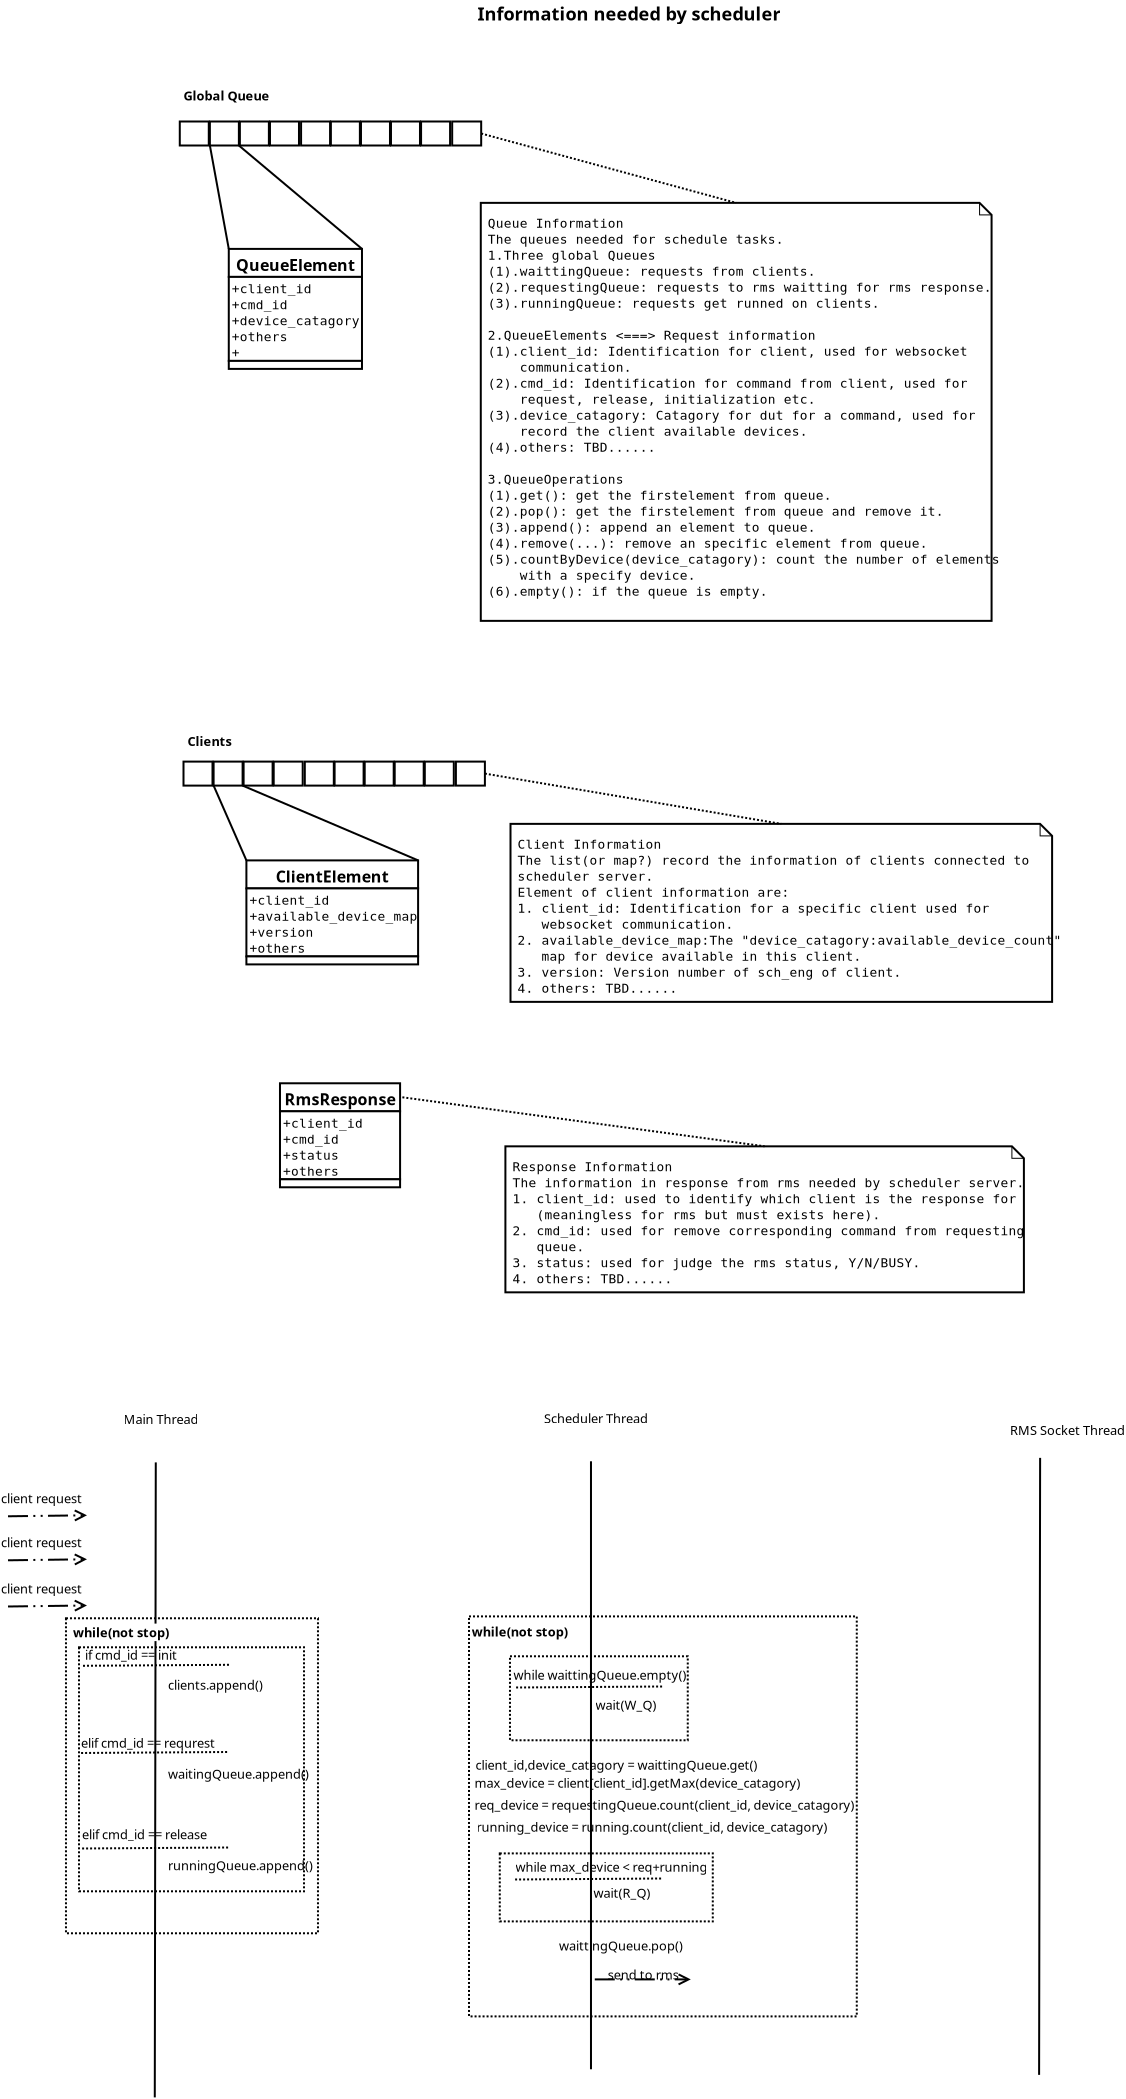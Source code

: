 <?xml version="1.0" encoding="UTF-8"?>
<dia:diagram xmlns:dia="http://www.lysator.liu.se/~alla/dia/">
  <dia:layer name="背景" visible="true" active="true">
    <dia:object type="Standard - Box" version="0" id="O0">
      <dia:attribute name="obj_pos">
        <dia:point val="25.811,54.825"/>
      </dia:attribute>
      <dia:attribute name="obj_bb">
        <dia:rectangle val="25.761,54.775;45.25,74.875"/>
      </dia:attribute>
      <dia:attribute name="elem_corner">
        <dia:point val="25.811,54.825"/>
      </dia:attribute>
      <dia:attribute name="elem_width">
        <dia:real val="19.389"/>
      </dia:attribute>
      <dia:attribute name="elem_height">
        <dia:real val="20"/>
      </dia:attribute>
      <dia:attribute name="border_width">
        <dia:real val="0.1"/>
      </dia:attribute>
      <dia:attribute name="show_background">
        <dia:boolean val="true"/>
      </dia:attribute>
      <dia:attribute name="line_style">
        <dia:enum val="4"/>
      </dia:attribute>
    </dia:object>
    <dia:object type="Standard - Box" version="0" id="O1">
      <dia:attribute name="obj_pos">
        <dia:point val="27.35,66.675"/>
      </dia:attribute>
      <dia:attribute name="obj_bb">
        <dia:rectangle val="27.3,66.625;38.05,70.125"/>
      </dia:attribute>
      <dia:attribute name="elem_corner">
        <dia:point val="27.35,66.675"/>
      </dia:attribute>
      <dia:attribute name="elem_width">
        <dia:real val="10.65"/>
      </dia:attribute>
      <dia:attribute name="elem_height">
        <dia:real val="3.4"/>
      </dia:attribute>
      <dia:attribute name="border_width">
        <dia:real val="0.1"/>
      </dia:attribute>
      <dia:attribute name="show_background">
        <dia:boolean val="true"/>
      </dia:attribute>
      <dia:attribute name="line_style">
        <dia:enum val="4"/>
      </dia:attribute>
    </dia:object>
    <dia:object type="Standard - Box" version="0" id="O2">
      <dia:attribute name="obj_pos">
        <dia:point val="27.86,56.819"/>
      </dia:attribute>
      <dia:attribute name="obj_bb">
        <dia:rectangle val="27.811,56.77;36.8,61.069"/>
      </dia:attribute>
      <dia:attribute name="elem_corner">
        <dia:point val="27.86,56.819"/>
      </dia:attribute>
      <dia:attribute name="elem_width">
        <dia:real val="8.889"/>
      </dia:attribute>
      <dia:attribute name="elem_height">
        <dia:real val="4.2"/>
      </dia:attribute>
      <dia:attribute name="border_width">
        <dia:real val="0.1"/>
      </dia:attribute>
      <dia:attribute name="show_background">
        <dia:boolean val="true"/>
      </dia:attribute>
      <dia:attribute name="line_style">
        <dia:enum val="4"/>
      </dia:attribute>
    </dia:object>
    <dia:object type="Standard - Box" version="0" id="O3">
      <dia:attribute name="obj_pos">
        <dia:point val="5.66,54.919"/>
      </dia:attribute>
      <dia:attribute name="obj_bb">
        <dia:rectangle val="5.611,54.87;18.311,70.719"/>
      </dia:attribute>
      <dia:attribute name="elem_corner">
        <dia:point val="5.66,54.919"/>
      </dia:attribute>
      <dia:attribute name="elem_width">
        <dia:real val="12.6"/>
      </dia:attribute>
      <dia:attribute name="elem_height">
        <dia:real val="15.75"/>
      </dia:attribute>
      <dia:attribute name="border_width">
        <dia:real val="0.1"/>
      </dia:attribute>
      <dia:attribute name="show_background">
        <dia:boolean val="true"/>
      </dia:attribute>
      <dia:attribute name="line_style">
        <dia:enum val="4"/>
      </dia:attribute>
    </dia:object>
    <dia:object type="Standard - Box" version="0" id="O4">
      <dia:attribute name="obj_pos">
        <dia:point val="6.311,56.37"/>
      </dia:attribute>
      <dia:attribute name="obj_bb">
        <dia:rectangle val="6.261,56.319;17.61,68.62"/>
      </dia:attribute>
      <dia:attribute name="elem_corner">
        <dia:point val="6.311,56.37"/>
      </dia:attribute>
      <dia:attribute name="elem_width">
        <dia:real val="11.25"/>
      </dia:attribute>
      <dia:attribute name="elem_height">
        <dia:real val="12.2"/>
      </dia:attribute>
      <dia:attribute name="border_width">
        <dia:real val="0.1"/>
      </dia:attribute>
      <dia:attribute name="show_background">
        <dia:boolean val="true"/>
      </dia:attribute>
      <dia:attribute name="line_style">
        <dia:enum val="4"/>
      </dia:attribute>
    </dia:object>
    <dia:object type="UML - Note" version="0" id="O5">
      <dia:attribute name="obj_pos">
        <dia:point val="26.4,-15.85"/>
      </dia:attribute>
      <dia:attribute name="obj_bb">
        <dia:rectangle val="26.35,-15.9;51.99,5.1"/>
      </dia:attribute>
      <dia:attribute name="meta">
        <dia:composite type="dict"/>
      </dia:attribute>
      <dia:attribute name="elem_corner">
        <dia:point val="26.4,-15.85"/>
      </dia:attribute>
      <dia:attribute name="elem_width">
        <dia:real val="25.54"/>
      </dia:attribute>
      <dia:attribute name="elem_height">
        <dia:real val="20.9"/>
      </dia:attribute>
      <dia:attribute name="line_width">
        <dia:real val="0.1"/>
      </dia:attribute>
      <dia:attribute name="line_colour">
        <dia:color val="#000000"/>
      </dia:attribute>
      <dia:attribute name="fill_colour">
        <dia:color val="#ffffff"/>
      </dia:attribute>
      <dia:attribute name="text">
        <dia:composite type="text">
          <dia:attribute name="string">
            <dia:string>#Queue Information
The queues needed for schedule tasks.
1.Three global Queues
(1).waittingQueue: requests from clients.
(2).requestingQueue: requests to rms waitting for rms response.
(3).runningQueue: requests get runned on clients.

2.QueueElements &lt;===&gt; Request information
(1).client_id: Identification for client, used for websocket
    communication.
(2).cmd_id: Identification for command from client, used for 
    request, release, initialization etc.
(3).device_catagory: Catagory for dut for a command, used for 
    record the client available devices.
(4).others: TBD......

3.QueueOperations
(1).get(): get the firstelement from queue.
(2).pop(): get the firstelement from queue and remove it.
(3).append(): append an element to queue.
(4).remove(...): remove an specific element from queue.
(5).countByDevice(device_catagory): count the number of elements
    with a specify device.
(6).empty(): if the queue is empty.
#</dia:string>
          </dia:attribute>
          <dia:attribute name="font">
            <dia:font family="monospace" style="0" name="Courier"/>
          </dia:attribute>
          <dia:attribute name="height">
            <dia:real val="0.8"/>
          </dia:attribute>
          <dia:attribute name="pos">
            <dia:point val="26.75,-14.668"/>
          </dia:attribute>
          <dia:attribute name="color">
            <dia:color val="#000000"/>
          </dia:attribute>
          <dia:attribute name="alignment">
            <dia:enum val="0"/>
          </dia:attribute>
        </dia:composite>
      </dia:attribute>
    </dia:object>
    <dia:object type="Standard - Line" version="0" id="O6">
      <dia:attribute name="obj_pos">
        <dia:point val="10.15,47.125"/>
      </dia:attribute>
      <dia:attribute name="obj_bb">
        <dia:rectangle val="10.05,47.075;10.2,78.925"/>
      </dia:attribute>
      <dia:attribute name="conn_endpoints">
        <dia:point val="10.15,47.125"/>
        <dia:point val="10.1,78.875"/>
      </dia:attribute>
      <dia:attribute name="numcp">
        <dia:int val="1"/>
      </dia:attribute>
    </dia:object>
    <dia:object type="Standard - Text" version="1" id="O7">
      <dia:attribute name="obj_pos">
        <dia:point val="8.536,45.2"/>
      </dia:attribute>
      <dia:attribute name="obj_bb">
        <dia:rectangle val="8.536,44.56;12.059,45.333"/>
      </dia:attribute>
      <dia:attribute name="text">
        <dia:composite type="text">
          <dia:attribute name="string">
            <dia:string>#Main Thread#</dia:string>
          </dia:attribute>
          <dia:attribute name="font">
            <dia:font family="sans" style="0" name="Helvetica"/>
          </dia:attribute>
          <dia:attribute name="height">
            <dia:real val="0.8"/>
          </dia:attribute>
          <dia:attribute name="pos">
            <dia:point val="8.536,45.2"/>
          </dia:attribute>
          <dia:attribute name="color">
            <dia:color val="#000000"/>
          </dia:attribute>
          <dia:attribute name="alignment">
            <dia:enum val="0"/>
          </dia:attribute>
        </dia:composite>
      </dia:attribute>
      <dia:attribute name="valign">
        <dia:enum val="3"/>
      </dia:attribute>
    </dia:object>
    <dia:object type="UML - Note" version="0" id="O8">
      <dia:attribute name="obj_pos">
        <dia:point val="27.886,15.2"/>
      </dia:attribute>
      <dia:attribute name="obj_bb">
        <dia:rectangle val="27.836,15.15;55.016,24.15"/>
      </dia:attribute>
      <dia:attribute name="meta">
        <dia:composite type="dict"/>
      </dia:attribute>
      <dia:attribute name="elem_corner">
        <dia:point val="27.886,15.2"/>
      </dia:attribute>
      <dia:attribute name="elem_width">
        <dia:real val="27.08"/>
      </dia:attribute>
      <dia:attribute name="elem_height">
        <dia:real val="8.9"/>
      </dia:attribute>
      <dia:attribute name="line_width">
        <dia:real val="0.1"/>
      </dia:attribute>
      <dia:attribute name="line_colour">
        <dia:color val="#000000"/>
      </dia:attribute>
      <dia:attribute name="fill_colour">
        <dia:color val="#ffffff"/>
      </dia:attribute>
      <dia:attribute name="text">
        <dia:composite type="text">
          <dia:attribute name="string">
            <dia:string>#Client Information
The list(or map?) record the information of clients connected to 
scheduler server.
Element of client information are:
1. client_id: Identification for a specific client used for
   websocket communication.
2. available_device_map:The "device_catagory:available_device_count"
   map for device available in this client.
3. version: Version number of sch_eng of client.
4. others: TBD......#</dia:string>
          </dia:attribute>
          <dia:attribute name="font">
            <dia:font family="monospace" style="0" name="Courier"/>
          </dia:attribute>
          <dia:attribute name="height">
            <dia:real val="0.8"/>
          </dia:attribute>
          <dia:attribute name="pos">
            <dia:point val="28.236,16.383"/>
          </dia:attribute>
          <dia:attribute name="color">
            <dia:color val="#000000"/>
          </dia:attribute>
          <dia:attribute name="alignment">
            <dia:enum val="0"/>
          </dia:attribute>
        </dia:composite>
      </dia:attribute>
    </dia:object>
    <dia:object type="Standard - Text" version="1" id="O9">
      <dia:attribute name="obj_pos">
        <dia:point val="26.236,-24.975"/>
      </dia:attribute>
      <dia:attribute name="obj_bb">
        <dia:rectangle val="26.236,-25.88;41.371,-24.788"/>
      </dia:attribute>
      <dia:attribute name="text">
        <dia:composite type="text">
          <dia:attribute name="string">
            <dia:string>#Information needed by scheduler#</dia:string>
          </dia:attribute>
          <dia:attribute name="font">
            <dia:font family="sans" style="80" name="Helvetica-Bold"/>
          </dia:attribute>
          <dia:attribute name="height">
            <dia:real val="1.132"/>
          </dia:attribute>
          <dia:attribute name="pos">
            <dia:point val="26.236,-24.975"/>
          </dia:attribute>
          <dia:attribute name="color">
            <dia:color val="#000000"/>
          </dia:attribute>
          <dia:attribute name="alignment">
            <dia:enum val="0"/>
          </dia:attribute>
        </dia:composite>
      </dia:attribute>
      <dia:attribute name="valign">
        <dia:enum val="3"/>
      </dia:attribute>
    </dia:object>
    <dia:object type="Standard - Line" version="0" id="O10">
      <dia:attribute name="obj_pos">
        <dia:point val="26.42,-19.32"/>
      </dia:attribute>
      <dia:attribute name="obj_bb">
        <dia:rectangle val="26.359,-19.381;39.231,-15.789"/>
      </dia:attribute>
      <dia:attribute name="conn_endpoints">
        <dia:point val="26.42,-19.32"/>
        <dia:point val="39.17,-15.85"/>
      </dia:attribute>
      <dia:attribute name="numcp">
        <dia:int val="1"/>
      </dia:attribute>
      <dia:attribute name="line_style">
        <dia:enum val="4"/>
      </dia:attribute>
      <dia:connections>
        <dia:connection handle="0" to="O53" connection="4"/>
        <dia:connection handle="1" to="O5" connection="1"/>
      </dia:connections>
    </dia:object>
    <dia:group>
      <dia:group>
        <dia:object type="Standard - Box" version="0" id="O11">
          <dia:attribute name="obj_pos">
            <dia:point val="11.536,12.085"/>
          </dia:attribute>
          <dia:attribute name="obj_bb">
            <dia:rectangle val="11.486,12.035;13.036,13.335"/>
          </dia:attribute>
          <dia:attribute name="elem_corner">
            <dia:point val="11.536,12.085"/>
          </dia:attribute>
          <dia:attribute name="elem_width">
            <dia:real val="1.45"/>
          </dia:attribute>
          <dia:attribute name="elem_height">
            <dia:real val="1.2"/>
          </dia:attribute>
          <dia:attribute name="show_background">
            <dia:boolean val="true"/>
          </dia:attribute>
        </dia:object>
        <dia:object type="Standard - Box" version="0" id="O12">
          <dia:attribute name="obj_pos">
            <dia:point val="13.041,12.085"/>
          </dia:attribute>
          <dia:attribute name="obj_bb">
            <dia:rectangle val="12.991,12.035;14.541,13.335"/>
          </dia:attribute>
          <dia:attribute name="elem_corner">
            <dia:point val="13.041,12.085"/>
          </dia:attribute>
          <dia:attribute name="elem_width">
            <dia:real val="1.45"/>
          </dia:attribute>
          <dia:attribute name="elem_height">
            <dia:real val="1.2"/>
          </dia:attribute>
          <dia:attribute name="show_background">
            <dia:boolean val="true"/>
          </dia:attribute>
        </dia:object>
        <dia:object type="Standard - Box" version="0" id="O13">
          <dia:attribute name="obj_pos">
            <dia:point val="14.541,12.085"/>
          </dia:attribute>
          <dia:attribute name="obj_bb">
            <dia:rectangle val="14.491,12.035;16.041,13.335"/>
          </dia:attribute>
          <dia:attribute name="elem_corner">
            <dia:point val="14.541,12.085"/>
          </dia:attribute>
          <dia:attribute name="elem_width">
            <dia:real val="1.45"/>
          </dia:attribute>
          <dia:attribute name="elem_height">
            <dia:real val="1.2"/>
          </dia:attribute>
          <dia:attribute name="show_background">
            <dia:boolean val="true"/>
          </dia:attribute>
        </dia:object>
        <dia:object type="Standard - Box" version="0" id="O14">
          <dia:attribute name="obj_pos">
            <dia:point val="16.046,12.085"/>
          </dia:attribute>
          <dia:attribute name="obj_bb">
            <dia:rectangle val="15.996,12.035;17.546,13.335"/>
          </dia:attribute>
          <dia:attribute name="elem_corner">
            <dia:point val="16.046,12.085"/>
          </dia:attribute>
          <dia:attribute name="elem_width">
            <dia:real val="1.45"/>
          </dia:attribute>
          <dia:attribute name="elem_height">
            <dia:real val="1.2"/>
          </dia:attribute>
          <dia:attribute name="show_background">
            <dia:boolean val="true"/>
          </dia:attribute>
        </dia:object>
        <dia:object type="Standard - Box" version="0" id="O15">
          <dia:attribute name="obj_pos">
            <dia:point val="17.601,12.085"/>
          </dia:attribute>
          <dia:attribute name="obj_bb">
            <dia:rectangle val="17.551,12.035;19.101,13.335"/>
          </dia:attribute>
          <dia:attribute name="elem_corner">
            <dia:point val="17.601,12.085"/>
          </dia:attribute>
          <dia:attribute name="elem_width">
            <dia:real val="1.45"/>
          </dia:attribute>
          <dia:attribute name="elem_height">
            <dia:real val="1.2"/>
          </dia:attribute>
          <dia:attribute name="show_background">
            <dia:boolean val="true"/>
          </dia:attribute>
        </dia:object>
        <dia:object type="Standard - Box" version="0" id="O16">
          <dia:attribute name="obj_pos">
            <dia:point val="19.091,12.085"/>
          </dia:attribute>
          <dia:attribute name="obj_bb">
            <dia:rectangle val="19.041,12.035;20.591,13.335"/>
          </dia:attribute>
          <dia:attribute name="elem_corner">
            <dia:point val="19.091,12.085"/>
          </dia:attribute>
          <dia:attribute name="elem_width">
            <dia:real val="1.45"/>
          </dia:attribute>
          <dia:attribute name="elem_height">
            <dia:real val="1.2"/>
          </dia:attribute>
          <dia:attribute name="show_background">
            <dia:boolean val="true"/>
          </dia:attribute>
        </dia:object>
        <dia:object type="Standard - Box" version="0" id="O17">
          <dia:attribute name="obj_pos">
            <dia:point val="20.596,12.085"/>
          </dia:attribute>
          <dia:attribute name="obj_bb">
            <dia:rectangle val="20.546,12.035;22.096,13.335"/>
          </dia:attribute>
          <dia:attribute name="elem_corner">
            <dia:point val="20.596,12.085"/>
          </dia:attribute>
          <dia:attribute name="elem_width">
            <dia:real val="1.45"/>
          </dia:attribute>
          <dia:attribute name="elem_height">
            <dia:real val="1.2"/>
          </dia:attribute>
          <dia:attribute name="show_background">
            <dia:boolean val="true"/>
          </dia:attribute>
        </dia:object>
        <dia:object type="Standard - Box" version="0" id="O18">
          <dia:attribute name="obj_pos">
            <dia:point val="22.096,12.085"/>
          </dia:attribute>
          <dia:attribute name="obj_bb">
            <dia:rectangle val="22.046,12.035;23.596,13.335"/>
          </dia:attribute>
          <dia:attribute name="elem_corner">
            <dia:point val="22.096,12.085"/>
          </dia:attribute>
          <dia:attribute name="elem_width">
            <dia:real val="1.45"/>
          </dia:attribute>
          <dia:attribute name="elem_height">
            <dia:real val="1.2"/>
          </dia:attribute>
          <dia:attribute name="show_background">
            <dia:boolean val="true"/>
          </dia:attribute>
        </dia:object>
        <dia:object type="Standard - Box" version="0" id="O19">
          <dia:attribute name="obj_pos">
            <dia:point val="23.601,12.085"/>
          </dia:attribute>
          <dia:attribute name="obj_bb">
            <dia:rectangle val="23.551,12.035;25.101,13.335"/>
          </dia:attribute>
          <dia:attribute name="elem_corner">
            <dia:point val="23.601,12.085"/>
          </dia:attribute>
          <dia:attribute name="elem_width">
            <dia:real val="1.45"/>
          </dia:attribute>
          <dia:attribute name="elem_height">
            <dia:real val="1.2"/>
          </dia:attribute>
          <dia:attribute name="show_background">
            <dia:boolean val="true"/>
          </dia:attribute>
        </dia:object>
        <dia:object type="Standard - Box" version="0" id="O20">
          <dia:attribute name="obj_pos">
            <dia:point val="25.156,12.085"/>
          </dia:attribute>
          <dia:attribute name="obj_bb">
            <dia:rectangle val="25.106,12.035;26.656,13.335"/>
          </dia:attribute>
          <dia:attribute name="elem_corner">
            <dia:point val="25.156,12.085"/>
          </dia:attribute>
          <dia:attribute name="elem_width">
            <dia:real val="1.45"/>
          </dia:attribute>
          <dia:attribute name="elem_height">
            <dia:real val="1.2"/>
          </dia:attribute>
          <dia:attribute name="show_background">
            <dia:boolean val="true"/>
          </dia:attribute>
        </dia:object>
      </dia:group>
      <dia:object type="Standard - Text" version="1" id="O21">
        <dia:attribute name="obj_pos">
          <dia:point val="11.731,11.3"/>
        </dia:attribute>
        <dia:attribute name="obj_bb">
          <dia:rectangle val="11.731,10.66;13.928,11.432"/>
        </dia:attribute>
        <dia:attribute name="text">
          <dia:composite type="text">
            <dia:attribute name="string">
              <dia:string>#Clients#</dia:string>
            </dia:attribute>
            <dia:attribute name="font">
              <dia:font family="sans" style="80" name="Helvetica-Bold"/>
            </dia:attribute>
            <dia:attribute name="height">
              <dia:real val="0.8"/>
            </dia:attribute>
            <dia:attribute name="pos">
              <dia:point val="11.731,11.3"/>
            </dia:attribute>
            <dia:attribute name="color">
              <dia:color val="#000000"/>
            </dia:attribute>
            <dia:attribute name="alignment">
              <dia:enum val="0"/>
            </dia:attribute>
          </dia:composite>
        </dia:attribute>
        <dia:attribute name="valign">
          <dia:enum val="3"/>
        </dia:attribute>
      </dia:object>
      <dia:object type="UML - Class" version="0" id="O22">
        <dia:attribute name="obj_pos">
          <dia:point val="14.681,17.025"/>
        </dia:attribute>
        <dia:attribute name="obj_bb">
          <dia:rectangle val="14.631,16.975;23.316,22.275"/>
        </dia:attribute>
        <dia:attribute name="elem_corner">
          <dia:point val="14.681,17.025"/>
        </dia:attribute>
        <dia:attribute name="elem_width">
          <dia:real val="8.585"/>
        </dia:attribute>
        <dia:attribute name="elem_height">
          <dia:real val="5.2"/>
        </dia:attribute>
        <dia:attribute name="name">
          <dia:string>#ClientElement#</dia:string>
        </dia:attribute>
        <dia:attribute name="stereotype">
          <dia:string>##</dia:string>
        </dia:attribute>
        <dia:attribute name="comment">
          <dia:string>##</dia:string>
        </dia:attribute>
        <dia:attribute name="abstract">
          <dia:boolean val="false"/>
        </dia:attribute>
        <dia:attribute name="suppress_attributes">
          <dia:boolean val="false"/>
        </dia:attribute>
        <dia:attribute name="suppress_operations">
          <dia:boolean val="false"/>
        </dia:attribute>
        <dia:attribute name="visible_attributes">
          <dia:boolean val="true"/>
        </dia:attribute>
        <dia:attribute name="visible_operations">
          <dia:boolean val="true"/>
        </dia:attribute>
        <dia:attribute name="visible_comments">
          <dia:boolean val="false"/>
        </dia:attribute>
        <dia:attribute name="wrap_operations">
          <dia:boolean val="true"/>
        </dia:attribute>
        <dia:attribute name="wrap_after_char">
          <dia:int val="40"/>
        </dia:attribute>
        <dia:attribute name="comment_line_length">
          <dia:int val="17"/>
        </dia:attribute>
        <dia:attribute name="comment_tagging">
          <dia:boolean val="false"/>
        </dia:attribute>
        <dia:attribute name="line_width">
          <dia:real val="0.1"/>
        </dia:attribute>
        <dia:attribute name="line_color">
          <dia:color val="#000000"/>
        </dia:attribute>
        <dia:attribute name="fill_color">
          <dia:color val="#ffffff"/>
        </dia:attribute>
        <dia:attribute name="text_color">
          <dia:color val="#000000"/>
        </dia:attribute>
        <dia:attribute name="normal_font">
          <dia:font family="monospace" style="0" name="Courier"/>
        </dia:attribute>
        <dia:attribute name="abstract_font">
          <dia:font family="monospace" style="0" name="Courier"/>
        </dia:attribute>
        <dia:attribute name="polymorphic_font">
          <dia:font family="monospace" style="0" name="Courier"/>
        </dia:attribute>
        <dia:attribute name="classname_font">
          <dia:font family="sans" style="80" name="Helvetica-Bold"/>
        </dia:attribute>
        <dia:attribute name="abstract_classname_font">
          <dia:font family="sans" style="0" name="Helvetica"/>
        </dia:attribute>
        <dia:attribute name="comment_font">
          <dia:font family="sans" style="0" name="Helvetica"/>
        </dia:attribute>
        <dia:attribute name="normal_font_height">
          <dia:real val="0.8"/>
        </dia:attribute>
        <dia:attribute name="polymorphic_font_height">
          <dia:real val="0.8"/>
        </dia:attribute>
        <dia:attribute name="abstract_font_height">
          <dia:real val="0.8"/>
        </dia:attribute>
        <dia:attribute name="classname_font_height">
          <dia:real val="1"/>
        </dia:attribute>
        <dia:attribute name="abstract_classname_font_height">
          <dia:real val="1"/>
        </dia:attribute>
        <dia:attribute name="comment_font_height">
          <dia:real val="0.7"/>
        </dia:attribute>
        <dia:attribute name="attributes">
          <dia:composite type="umlattribute">
            <dia:attribute name="name">
              <dia:string>#client_id#</dia:string>
            </dia:attribute>
            <dia:attribute name="type">
              <dia:string>##</dia:string>
            </dia:attribute>
            <dia:attribute name="value">
              <dia:string>##</dia:string>
            </dia:attribute>
            <dia:attribute name="comment">
              <dia:string>##</dia:string>
            </dia:attribute>
            <dia:attribute name="visibility">
              <dia:enum val="0"/>
            </dia:attribute>
            <dia:attribute name="abstract">
              <dia:boolean val="false"/>
            </dia:attribute>
            <dia:attribute name="class_scope">
              <dia:boolean val="false"/>
            </dia:attribute>
          </dia:composite>
          <dia:composite type="umlattribute">
            <dia:attribute name="name">
              <dia:string>#available_device_map#</dia:string>
            </dia:attribute>
            <dia:attribute name="type">
              <dia:string>##</dia:string>
            </dia:attribute>
            <dia:attribute name="value">
              <dia:string>##</dia:string>
            </dia:attribute>
            <dia:attribute name="comment">
              <dia:string>##</dia:string>
            </dia:attribute>
            <dia:attribute name="visibility">
              <dia:enum val="0"/>
            </dia:attribute>
            <dia:attribute name="abstract">
              <dia:boolean val="false"/>
            </dia:attribute>
            <dia:attribute name="class_scope">
              <dia:boolean val="false"/>
            </dia:attribute>
          </dia:composite>
          <dia:composite type="umlattribute">
            <dia:attribute name="name">
              <dia:string>#version#</dia:string>
            </dia:attribute>
            <dia:attribute name="type">
              <dia:string>##</dia:string>
            </dia:attribute>
            <dia:attribute name="value">
              <dia:string>##</dia:string>
            </dia:attribute>
            <dia:attribute name="comment">
              <dia:string>##</dia:string>
            </dia:attribute>
            <dia:attribute name="visibility">
              <dia:enum val="0"/>
            </dia:attribute>
            <dia:attribute name="abstract">
              <dia:boolean val="false"/>
            </dia:attribute>
            <dia:attribute name="class_scope">
              <dia:boolean val="false"/>
            </dia:attribute>
          </dia:composite>
          <dia:composite type="umlattribute">
            <dia:attribute name="name">
              <dia:string>#others#</dia:string>
            </dia:attribute>
            <dia:attribute name="type">
              <dia:string>##</dia:string>
            </dia:attribute>
            <dia:attribute name="value">
              <dia:string>##</dia:string>
            </dia:attribute>
            <dia:attribute name="comment">
              <dia:string>##</dia:string>
            </dia:attribute>
            <dia:attribute name="visibility">
              <dia:enum val="0"/>
            </dia:attribute>
            <dia:attribute name="abstract">
              <dia:boolean val="false"/>
            </dia:attribute>
            <dia:attribute name="class_scope">
              <dia:boolean val="false"/>
            </dia:attribute>
          </dia:composite>
        </dia:attribute>
        <dia:attribute name="operations"/>
        <dia:attribute name="template">
          <dia:boolean val="false"/>
        </dia:attribute>
        <dia:attribute name="templates"/>
      </dia:object>
      <dia:object type="Standard - Line" version="0" id="O23">
        <dia:attribute name="obj_pos">
          <dia:point val="13.041,13.285"/>
        </dia:attribute>
        <dia:attribute name="obj_bb">
          <dia:rectangle val="12.975,13.219;14.747,17.091"/>
        </dia:attribute>
        <dia:attribute name="conn_endpoints">
          <dia:point val="13.041,13.285"/>
          <dia:point val="14.681,17.025"/>
        </dia:attribute>
        <dia:attribute name="numcp">
          <dia:int val="1"/>
        </dia:attribute>
        <dia:connections>
          <dia:connection handle="1" to="O22" connection="0"/>
        </dia:connections>
      </dia:object>
      <dia:object type="Standard - Line" version="0" id="O24">
        <dia:attribute name="obj_pos">
          <dia:point val="14.491,13.285"/>
        </dia:attribute>
        <dia:attribute name="obj_bb">
          <dia:rectangle val="14.425,13.219;23.332,17.091"/>
        </dia:attribute>
        <dia:attribute name="conn_endpoints">
          <dia:point val="14.491,13.285"/>
          <dia:point val="23.266,17.025"/>
        </dia:attribute>
        <dia:attribute name="numcp">
          <dia:int val="1"/>
        </dia:attribute>
        <dia:connections>
          <dia:connection handle="1" to="O22" connection="2"/>
        </dia:connections>
      </dia:object>
    </dia:group>
    <dia:object type="Standard - Line" version="0" id="O25">
      <dia:attribute name="obj_pos">
        <dia:point val="26.606,12.685"/>
      </dia:attribute>
      <dia:attribute name="obj_bb">
        <dia:rectangle val="26.548,12.627;41.484,15.258"/>
      </dia:attribute>
      <dia:attribute name="conn_endpoints">
        <dia:point val="26.606,12.685"/>
        <dia:point val="41.426,15.2"/>
      </dia:attribute>
      <dia:attribute name="numcp">
        <dia:int val="1"/>
      </dia:attribute>
      <dia:attribute name="line_style">
        <dia:enum val="4"/>
      </dia:attribute>
      <dia:connections>
        <dia:connection handle="0" to="O20" connection="4"/>
        <dia:connection handle="1" to="O8" connection="1"/>
      </dia:connections>
    </dia:object>
    <dia:object type="UML - Note" version="0" id="O26">
      <dia:attribute name="obj_pos">
        <dia:point val="27.631,31.32"/>
      </dia:attribute>
      <dia:attribute name="obj_bb">
        <dia:rectangle val="27.581,31.27;53.606,38.669"/>
      </dia:attribute>
      <dia:attribute name="meta">
        <dia:composite type="dict"/>
      </dia:attribute>
      <dia:attribute name="elem_corner">
        <dia:point val="27.631,31.32"/>
      </dia:attribute>
      <dia:attribute name="elem_width">
        <dia:real val="25.925"/>
      </dia:attribute>
      <dia:attribute name="elem_height">
        <dia:real val="7.3"/>
      </dia:attribute>
      <dia:attribute name="line_width">
        <dia:real val="0.1"/>
      </dia:attribute>
      <dia:attribute name="line_colour">
        <dia:color val="#000000"/>
      </dia:attribute>
      <dia:attribute name="fill_colour">
        <dia:color val="#ffffff"/>
      </dia:attribute>
      <dia:attribute name="text">
        <dia:composite type="text">
          <dia:attribute name="string">
            <dia:string>#Response Information
The information in response from rms needed by scheduler server.
1. client_id: used to identify which client is the response for 
   (meaningless for rms but must exists here).
2. cmd_id: used for remove corresponding command from requesting 
   queue.
3. status: used for judge the rms status, Y/N/BUSY.
4. others: TBD......#</dia:string>
          </dia:attribute>
          <dia:attribute name="font">
            <dia:font family="monospace" style="0" name="Courier"/>
          </dia:attribute>
          <dia:attribute name="height">
            <dia:real val="0.8"/>
          </dia:attribute>
          <dia:attribute name="pos">
            <dia:point val="27.981,32.502"/>
          </dia:attribute>
          <dia:attribute name="color">
            <dia:color val="#000000"/>
          </dia:attribute>
          <dia:attribute name="alignment">
            <dia:enum val="0"/>
          </dia:attribute>
        </dia:composite>
      </dia:attribute>
    </dia:object>
    <dia:object type="UML - Class" version="0" id="O27">
      <dia:attribute name="obj_pos">
        <dia:point val="16.36,28.169"/>
      </dia:attribute>
      <dia:attribute name="obj_bb">
        <dia:rectangle val="16.311,28.119;22.53,33.419"/>
      </dia:attribute>
      <dia:attribute name="elem_corner">
        <dia:point val="16.36,28.169"/>
      </dia:attribute>
      <dia:attribute name="elem_width">
        <dia:real val="6.12"/>
      </dia:attribute>
      <dia:attribute name="elem_height">
        <dia:real val="5.2"/>
      </dia:attribute>
      <dia:attribute name="name">
        <dia:string>#RmsResponse#</dia:string>
      </dia:attribute>
      <dia:attribute name="stereotype">
        <dia:string>##</dia:string>
      </dia:attribute>
      <dia:attribute name="comment">
        <dia:string>##</dia:string>
      </dia:attribute>
      <dia:attribute name="abstract">
        <dia:boolean val="false"/>
      </dia:attribute>
      <dia:attribute name="suppress_attributes">
        <dia:boolean val="false"/>
      </dia:attribute>
      <dia:attribute name="suppress_operations">
        <dia:boolean val="false"/>
      </dia:attribute>
      <dia:attribute name="visible_attributes">
        <dia:boolean val="true"/>
      </dia:attribute>
      <dia:attribute name="visible_operations">
        <dia:boolean val="true"/>
      </dia:attribute>
      <dia:attribute name="visible_comments">
        <dia:boolean val="false"/>
      </dia:attribute>
      <dia:attribute name="wrap_operations">
        <dia:boolean val="true"/>
      </dia:attribute>
      <dia:attribute name="wrap_after_char">
        <dia:int val="40"/>
      </dia:attribute>
      <dia:attribute name="comment_line_length">
        <dia:int val="17"/>
      </dia:attribute>
      <dia:attribute name="comment_tagging">
        <dia:boolean val="false"/>
      </dia:attribute>
      <dia:attribute name="line_width">
        <dia:real val="0.1"/>
      </dia:attribute>
      <dia:attribute name="line_color">
        <dia:color val="#000000"/>
      </dia:attribute>
      <dia:attribute name="fill_color">
        <dia:color val="#ffffff"/>
      </dia:attribute>
      <dia:attribute name="text_color">
        <dia:color val="#000000"/>
      </dia:attribute>
      <dia:attribute name="normal_font">
        <dia:font family="monospace" style="0" name="Courier"/>
      </dia:attribute>
      <dia:attribute name="abstract_font">
        <dia:font family="monospace" style="0" name="Courier"/>
      </dia:attribute>
      <dia:attribute name="polymorphic_font">
        <dia:font family="monospace" style="0" name="Courier"/>
      </dia:attribute>
      <dia:attribute name="classname_font">
        <dia:font family="sans" style="80" name="Helvetica-Bold"/>
      </dia:attribute>
      <dia:attribute name="abstract_classname_font">
        <dia:font family="sans" style="0" name="Helvetica"/>
      </dia:attribute>
      <dia:attribute name="comment_font">
        <dia:font family="sans" style="0" name="Helvetica"/>
      </dia:attribute>
      <dia:attribute name="normal_font_height">
        <dia:real val="0.8"/>
      </dia:attribute>
      <dia:attribute name="polymorphic_font_height">
        <dia:real val="0.8"/>
      </dia:attribute>
      <dia:attribute name="abstract_font_height">
        <dia:real val="0.8"/>
      </dia:attribute>
      <dia:attribute name="classname_font_height">
        <dia:real val="1"/>
      </dia:attribute>
      <dia:attribute name="abstract_classname_font_height">
        <dia:real val="1"/>
      </dia:attribute>
      <dia:attribute name="comment_font_height">
        <dia:real val="0.7"/>
      </dia:attribute>
      <dia:attribute name="attributes">
        <dia:composite type="umlattribute">
          <dia:attribute name="name">
            <dia:string>#client_id#</dia:string>
          </dia:attribute>
          <dia:attribute name="type">
            <dia:string>##</dia:string>
          </dia:attribute>
          <dia:attribute name="value">
            <dia:string>##</dia:string>
          </dia:attribute>
          <dia:attribute name="comment">
            <dia:string>##</dia:string>
          </dia:attribute>
          <dia:attribute name="visibility">
            <dia:enum val="0"/>
          </dia:attribute>
          <dia:attribute name="abstract">
            <dia:boolean val="false"/>
          </dia:attribute>
          <dia:attribute name="class_scope">
            <dia:boolean val="false"/>
          </dia:attribute>
        </dia:composite>
        <dia:composite type="umlattribute">
          <dia:attribute name="name">
            <dia:string>#cmd_id#</dia:string>
          </dia:attribute>
          <dia:attribute name="type">
            <dia:string>##</dia:string>
          </dia:attribute>
          <dia:attribute name="value">
            <dia:string>##</dia:string>
          </dia:attribute>
          <dia:attribute name="comment">
            <dia:string>##</dia:string>
          </dia:attribute>
          <dia:attribute name="visibility">
            <dia:enum val="0"/>
          </dia:attribute>
          <dia:attribute name="abstract">
            <dia:boolean val="false"/>
          </dia:attribute>
          <dia:attribute name="class_scope">
            <dia:boolean val="false"/>
          </dia:attribute>
        </dia:composite>
        <dia:composite type="umlattribute">
          <dia:attribute name="name">
            <dia:string>#status#</dia:string>
          </dia:attribute>
          <dia:attribute name="type">
            <dia:string>##</dia:string>
          </dia:attribute>
          <dia:attribute name="value">
            <dia:string>##</dia:string>
          </dia:attribute>
          <dia:attribute name="comment">
            <dia:string>##</dia:string>
          </dia:attribute>
          <dia:attribute name="visibility">
            <dia:enum val="0"/>
          </dia:attribute>
          <dia:attribute name="abstract">
            <dia:boolean val="false"/>
          </dia:attribute>
          <dia:attribute name="class_scope">
            <dia:boolean val="false"/>
          </dia:attribute>
        </dia:composite>
        <dia:composite type="umlattribute">
          <dia:attribute name="name">
            <dia:string>#others#</dia:string>
          </dia:attribute>
          <dia:attribute name="type">
            <dia:string>##</dia:string>
          </dia:attribute>
          <dia:attribute name="value">
            <dia:string>##</dia:string>
          </dia:attribute>
          <dia:attribute name="comment">
            <dia:string>##</dia:string>
          </dia:attribute>
          <dia:attribute name="visibility">
            <dia:enum val="0"/>
          </dia:attribute>
          <dia:attribute name="abstract">
            <dia:boolean val="false"/>
          </dia:attribute>
          <dia:attribute name="class_scope">
            <dia:boolean val="false"/>
          </dia:attribute>
        </dia:composite>
      </dia:attribute>
      <dia:attribute name="operations"/>
      <dia:attribute name="template">
        <dia:boolean val="false"/>
      </dia:attribute>
      <dia:attribute name="templates"/>
    </dia:object>
    <dia:object type="Standard - Line" version="0" id="O28">
      <dia:attribute name="obj_pos">
        <dia:point val="22.48,28.869"/>
      </dia:attribute>
      <dia:attribute name="obj_bb">
        <dia:rectangle val="22.424,28.813;40.65,31.376"/>
      </dia:attribute>
      <dia:attribute name="conn_endpoints">
        <dia:point val="22.48,28.869"/>
        <dia:point val="40.593,31.32"/>
      </dia:attribute>
      <dia:attribute name="numcp">
        <dia:int val="1"/>
      </dia:attribute>
      <dia:attribute name="line_style">
        <dia:enum val="4"/>
      </dia:attribute>
      <dia:connections>
        <dia:connection handle="0" to="O27" connection="4"/>
        <dia:connection handle="1" to="O26" connection="1"/>
      </dia:connections>
    </dia:object>
    <dia:group>
      <dia:object type="Standard - Line" version="0" id="O29">
        <dia:attribute name="obj_pos">
          <dia:point val="2.761,49.819"/>
        </dia:attribute>
        <dia:attribute name="obj_bb">
          <dia:rectangle val="2.71,49.446;6.822,50.107"/>
        </dia:attribute>
        <dia:attribute name="conn_endpoints">
          <dia:point val="2.761,49.819"/>
          <dia:point val="6.71,49.77"/>
        </dia:attribute>
        <dia:attribute name="numcp">
          <dia:int val="1"/>
        </dia:attribute>
        <dia:attribute name="line_style">
          <dia:enum val="3"/>
        </dia:attribute>
        <dia:attribute name="end_arrow">
          <dia:enum val="1"/>
        </dia:attribute>
        <dia:attribute name="end_arrow_length">
          <dia:real val="0.5"/>
        </dia:attribute>
        <dia:attribute name="end_arrow_width">
          <dia:real val="0.5"/>
        </dia:attribute>
      </dia:object>
      <dia:object type="Standard - Text" version="1" id="O30">
        <dia:attribute name="obj_pos">
          <dia:point val="2.411,49.169"/>
        </dia:attribute>
        <dia:attribute name="obj_bb">
          <dia:rectangle val="2.411,48.529;6.228,49.302"/>
        </dia:attribute>
        <dia:attribute name="text">
          <dia:composite type="text">
            <dia:attribute name="string">
              <dia:string>#client request#</dia:string>
            </dia:attribute>
            <dia:attribute name="font">
              <dia:font family="sans" style="0" name="Helvetica"/>
            </dia:attribute>
            <dia:attribute name="height">
              <dia:real val="0.8"/>
            </dia:attribute>
            <dia:attribute name="pos">
              <dia:point val="2.411,49.169"/>
            </dia:attribute>
            <dia:attribute name="color">
              <dia:color val="#000000"/>
            </dia:attribute>
            <dia:attribute name="alignment">
              <dia:enum val="0"/>
            </dia:attribute>
          </dia:composite>
        </dia:attribute>
        <dia:attribute name="valign">
          <dia:enum val="3"/>
        </dia:attribute>
      </dia:object>
    </dia:group>
    <dia:group>
      <dia:object type="Standard - Line" version="0" id="O31">
        <dia:attribute name="obj_pos">
          <dia:point val="2.761,52.02"/>
        </dia:attribute>
        <dia:attribute name="obj_bb">
          <dia:rectangle val="2.71,51.646;6.822,52.307"/>
        </dia:attribute>
        <dia:attribute name="conn_endpoints">
          <dia:point val="2.761,52.02"/>
          <dia:point val="6.71,51.969"/>
        </dia:attribute>
        <dia:attribute name="numcp">
          <dia:int val="1"/>
        </dia:attribute>
        <dia:attribute name="line_style">
          <dia:enum val="3"/>
        </dia:attribute>
        <dia:attribute name="end_arrow">
          <dia:enum val="1"/>
        </dia:attribute>
        <dia:attribute name="end_arrow_length">
          <dia:real val="0.5"/>
        </dia:attribute>
        <dia:attribute name="end_arrow_width">
          <dia:real val="0.5"/>
        </dia:attribute>
      </dia:object>
      <dia:object type="Standard - Text" version="1" id="O32">
        <dia:attribute name="obj_pos">
          <dia:point val="2.411,51.37"/>
        </dia:attribute>
        <dia:attribute name="obj_bb">
          <dia:rectangle val="2.411,50.73;6.228,51.502"/>
        </dia:attribute>
        <dia:attribute name="text">
          <dia:composite type="text">
            <dia:attribute name="string">
              <dia:string>#client request#</dia:string>
            </dia:attribute>
            <dia:attribute name="font">
              <dia:font family="sans" style="0" name="Helvetica"/>
            </dia:attribute>
            <dia:attribute name="height">
              <dia:real val="0.8"/>
            </dia:attribute>
            <dia:attribute name="pos">
              <dia:point val="2.411,51.37"/>
            </dia:attribute>
            <dia:attribute name="color">
              <dia:color val="#000000"/>
            </dia:attribute>
            <dia:attribute name="alignment">
              <dia:enum val="0"/>
            </dia:attribute>
          </dia:composite>
        </dia:attribute>
        <dia:attribute name="valign">
          <dia:enum val="3"/>
        </dia:attribute>
      </dia:object>
    </dia:group>
    <dia:group>
      <dia:object type="Standard - Line" version="0" id="O33">
        <dia:attribute name="obj_pos">
          <dia:point val="2.761,54.33"/>
        </dia:attribute>
        <dia:attribute name="obj_bb">
          <dia:rectangle val="2.71,53.956;6.822,54.617"/>
        </dia:attribute>
        <dia:attribute name="conn_endpoints">
          <dia:point val="2.761,54.33"/>
          <dia:point val="6.71,54.279"/>
        </dia:attribute>
        <dia:attribute name="numcp">
          <dia:int val="1"/>
        </dia:attribute>
        <dia:attribute name="line_style">
          <dia:enum val="3"/>
        </dia:attribute>
        <dia:attribute name="end_arrow">
          <dia:enum val="1"/>
        </dia:attribute>
        <dia:attribute name="end_arrow_length">
          <dia:real val="0.5"/>
        </dia:attribute>
        <dia:attribute name="end_arrow_width">
          <dia:real val="0.5"/>
        </dia:attribute>
      </dia:object>
      <dia:object type="Standard - Text" version="1" id="O34">
        <dia:attribute name="obj_pos">
          <dia:point val="2.411,53.679"/>
        </dia:attribute>
        <dia:attribute name="obj_bb">
          <dia:rectangle val="2.411,53.039;6.228,53.812"/>
        </dia:attribute>
        <dia:attribute name="text">
          <dia:composite type="text">
            <dia:attribute name="string">
              <dia:string>#client request#</dia:string>
            </dia:attribute>
            <dia:attribute name="font">
              <dia:font family="sans" style="0" name="Helvetica"/>
            </dia:attribute>
            <dia:attribute name="height">
              <dia:real val="0.8"/>
            </dia:attribute>
            <dia:attribute name="pos">
              <dia:point val="2.411,53.679"/>
            </dia:attribute>
            <dia:attribute name="color">
              <dia:color val="#000000"/>
            </dia:attribute>
            <dia:attribute name="alignment">
              <dia:enum val="0"/>
            </dia:attribute>
          </dia:composite>
        </dia:attribute>
        <dia:attribute name="valign">
          <dia:enum val="3"/>
        </dia:attribute>
      </dia:object>
    </dia:group>
    <dia:object type="Standard - Text" version="1" id="O35">
      <dia:attribute name="obj_pos">
        <dia:point val="10.761,58.495"/>
      </dia:attribute>
      <dia:attribute name="obj_bb">
        <dia:rectangle val="10.761,57.855;15.325,58.627"/>
      </dia:attribute>
      <dia:attribute name="text">
        <dia:composite type="text">
          <dia:attribute name="string">
            <dia:string>#clients.append()#</dia:string>
          </dia:attribute>
          <dia:attribute name="font">
            <dia:font family="sans" style="0" name="Helvetica"/>
          </dia:attribute>
          <dia:attribute name="height">
            <dia:real val="0.8"/>
          </dia:attribute>
          <dia:attribute name="pos">
            <dia:point val="10.761,58.495"/>
          </dia:attribute>
          <dia:attribute name="color">
            <dia:color val="#000000"/>
          </dia:attribute>
          <dia:attribute name="alignment">
            <dia:enum val="0"/>
          </dia:attribute>
        </dia:composite>
      </dia:attribute>
      <dia:attribute name="valign">
        <dia:enum val="3"/>
      </dia:attribute>
    </dia:object>
    <dia:object type="Standard - Line" version="0" id="O36">
      <dia:attribute name="obj_pos">
        <dia:point val="6.511,57.294"/>
      </dia:attribute>
      <dia:attribute name="obj_bb">
        <dia:rectangle val="6.46,57.194;13.861,57.345"/>
      </dia:attribute>
      <dia:attribute name="conn_endpoints">
        <dia:point val="6.511,57.294"/>
        <dia:point val="13.81,57.245"/>
      </dia:attribute>
      <dia:attribute name="numcp">
        <dia:int val="1"/>
      </dia:attribute>
      <dia:attribute name="line_style">
        <dia:enum val="4"/>
      </dia:attribute>
    </dia:object>
    <dia:object type="Standard - Text" version="1" id="O37">
      <dia:attribute name="obj_pos">
        <dia:point val="6.611,56.995"/>
      </dia:attribute>
      <dia:attribute name="obj_bb">
        <dia:rectangle val="6.611,56.355;11.4,57.127"/>
      </dia:attribute>
      <dia:attribute name="text">
        <dia:composite type="text">
          <dia:attribute name="string">
            <dia:string>#if cmd_id == init#</dia:string>
          </dia:attribute>
          <dia:attribute name="font">
            <dia:font family="sans" style="0" name="Helvetica"/>
          </dia:attribute>
          <dia:attribute name="height">
            <dia:real val="0.8"/>
          </dia:attribute>
          <dia:attribute name="pos">
            <dia:point val="6.611,56.995"/>
          </dia:attribute>
          <dia:attribute name="color">
            <dia:color val="#000000"/>
          </dia:attribute>
          <dia:attribute name="alignment">
            <dia:enum val="0"/>
          </dia:attribute>
        </dia:composite>
      </dia:attribute>
      <dia:attribute name="valign">
        <dia:enum val="3"/>
      </dia:attribute>
    </dia:object>
    <dia:object type="Standard - Line" version="0" id="O38">
      <dia:attribute name="obj_pos">
        <dia:point val="6.416,61.655"/>
      </dia:attribute>
      <dia:attribute name="obj_bb">
        <dia:rectangle val="6.365,61.554;13.766,61.705"/>
      </dia:attribute>
      <dia:attribute name="conn_endpoints">
        <dia:point val="6.416,61.655"/>
        <dia:point val="13.716,61.605"/>
      </dia:attribute>
      <dia:attribute name="numcp">
        <dia:int val="1"/>
      </dia:attribute>
      <dia:attribute name="line_style">
        <dia:enum val="4"/>
      </dia:attribute>
    </dia:object>
    <dia:object type="Standard - Text" version="1" id="O39">
      <dia:attribute name="obj_pos">
        <dia:point val="6.41,61.395"/>
      </dia:attribute>
      <dia:attribute name="obj_bb">
        <dia:rectangle val="6.41,60.755;13.165,61.527"/>
      </dia:attribute>
      <dia:attribute name="text">
        <dia:composite type="text">
          <dia:attribute name="string">
            <dia:string>#elif cmd_id == requrest#</dia:string>
          </dia:attribute>
          <dia:attribute name="font">
            <dia:font family="sans" style="0" name="Helvetica"/>
          </dia:attribute>
          <dia:attribute name="height">
            <dia:real val="0.8"/>
          </dia:attribute>
          <dia:attribute name="pos">
            <dia:point val="6.41,61.395"/>
          </dia:attribute>
          <dia:attribute name="color">
            <dia:color val="#000000"/>
          </dia:attribute>
          <dia:attribute name="alignment">
            <dia:enum val="0"/>
          </dia:attribute>
        </dia:composite>
      </dia:attribute>
      <dia:attribute name="valign">
        <dia:enum val="3"/>
      </dia:attribute>
    </dia:object>
    <dia:object type="Standard - Text" version="1" id="O40">
      <dia:attribute name="obj_pos">
        <dia:point val="10.761,62.944"/>
      </dia:attribute>
      <dia:attribute name="obj_bb">
        <dia:rectangle val="10.761,62.304;17.416,63.077"/>
      </dia:attribute>
      <dia:attribute name="text">
        <dia:composite type="text">
          <dia:attribute name="string">
            <dia:string>#waitingQueue.append()#</dia:string>
          </dia:attribute>
          <dia:attribute name="font">
            <dia:font family="sans" style="0" name="Helvetica"/>
          </dia:attribute>
          <dia:attribute name="height">
            <dia:real val="0.8"/>
          </dia:attribute>
          <dia:attribute name="pos">
            <dia:point val="10.761,62.944"/>
          </dia:attribute>
          <dia:attribute name="color">
            <dia:color val="#000000"/>
          </dia:attribute>
          <dia:attribute name="alignment">
            <dia:enum val="0"/>
          </dia:attribute>
        </dia:composite>
      </dia:attribute>
      <dia:attribute name="valign">
        <dia:enum val="3"/>
      </dia:attribute>
    </dia:object>
    <dia:object type="Standard - Line" version="0" id="O41">
      <dia:attribute name="obj_pos">
        <dia:point val="6.466,66.43"/>
      </dia:attribute>
      <dia:attribute name="obj_bb">
        <dia:rectangle val="6.415,66.329;13.816,66.48"/>
      </dia:attribute>
      <dia:attribute name="conn_endpoints">
        <dia:point val="6.466,66.43"/>
        <dia:point val="13.766,66.38"/>
      </dia:attribute>
      <dia:attribute name="numcp">
        <dia:int val="1"/>
      </dia:attribute>
      <dia:attribute name="line_style">
        <dia:enum val="4"/>
      </dia:attribute>
    </dia:object>
    <dia:object type="Standard - Text" version="1" id="O42">
      <dia:attribute name="obj_pos">
        <dia:point val="6.46,65.969"/>
      </dia:attribute>
      <dia:attribute name="obj_bb">
        <dia:rectangle val="6.46,65.329;12.878,66.102"/>
      </dia:attribute>
      <dia:attribute name="text">
        <dia:composite type="text">
          <dia:attribute name="string">
            <dia:string>#elif cmd_id == release#</dia:string>
          </dia:attribute>
          <dia:attribute name="font">
            <dia:font family="sans" style="0" name="Helvetica"/>
          </dia:attribute>
          <dia:attribute name="height">
            <dia:real val="0.8"/>
          </dia:attribute>
          <dia:attribute name="pos">
            <dia:point val="6.46,65.969"/>
          </dia:attribute>
          <dia:attribute name="color">
            <dia:color val="#000000"/>
          </dia:attribute>
          <dia:attribute name="alignment">
            <dia:enum val="0"/>
          </dia:attribute>
        </dia:composite>
      </dia:attribute>
      <dia:attribute name="valign">
        <dia:enum val="3"/>
      </dia:attribute>
    </dia:object>
    <dia:object type="Standard - Text" version="1" id="O43">
      <dia:attribute name="obj_pos">
        <dia:point val="10.761,67.519"/>
      </dia:attribute>
      <dia:attribute name="obj_bb">
        <dia:rectangle val="10.761,66.879;17.546,67.652"/>
      </dia:attribute>
      <dia:attribute name="text">
        <dia:composite type="text">
          <dia:attribute name="string">
            <dia:string>#runningQueue.append()#</dia:string>
          </dia:attribute>
          <dia:attribute name="font">
            <dia:font family="sans" style="0" name="Helvetica"/>
          </dia:attribute>
          <dia:attribute name="height">
            <dia:real val="0.8"/>
          </dia:attribute>
          <dia:attribute name="pos">
            <dia:point val="10.761,67.519"/>
          </dia:attribute>
          <dia:attribute name="color">
            <dia:color val="#000000"/>
          </dia:attribute>
          <dia:attribute name="alignment">
            <dia:enum val="0"/>
          </dia:attribute>
        </dia:composite>
      </dia:attribute>
      <dia:attribute name="valign">
        <dia:enum val="3"/>
      </dia:attribute>
    </dia:object>
    <dia:group>
      <dia:group>
        <dia:object type="Standard - Box" version="0" id="O44">
          <dia:attribute name="obj_pos">
            <dia:point val="11.35,-19.92"/>
          </dia:attribute>
          <dia:attribute name="obj_bb">
            <dia:rectangle val="11.3,-19.97;12.85,-18.67"/>
          </dia:attribute>
          <dia:attribute name="elem_corner">
            <dia:point val="11.35,-19.92"/>
          </dia:attribute>
          <dia:attribute name="elem_width">
            <dia:real val="1.45"/>
          </dia:attribute>
          <dia:attribute name="elem_height">
            <dia:real val="1.2"/>
          </dia:attribute>
          <dia:attribute name="show_background">
            <dia:boolean val="true"/>
          </dia:attribute>
        </dia:object>
        <dia:object type="Standard - Box" version="0" id="O45">
          <dia:attribute name="obj_pos">
            <dia:point val="12.855,-19.92"/>
          </dia:attribute>
          <dia:attribute name="obj_bb">
            <dia:rectangle val="12.805,-19.97;14.355,-18.67"/>
          </dia:attribute>
          <dia:attribute name="elem_corner">
            <dia:point val="12.855,-19.92"/>
          </dia:attribute>
          <dia:attribute name="elem_width">
            <dia:real val="1.45"/>
          </dia:attribute>
          <dia:attribute name="elem_height">
            <dia:real val="1.2"/>
          </dia:attribute>
          <dia:attribute name="show_background">
            <dia:boolean val="true"/>
          </dia:attribute>
        </dia:object>
        <dia:object type="Standard - Box" version="0" id="O46">
          <dia:attribute name="obj_pos">
            <dia:point val="14.355,-19.92"/>
          </dia:attribute>
          <dia:attribute name="obj_bb">
            <dia:rectangle val="14.305,-19.97;15.855,-18.67"/>
          </dia:attribute>
          <dia:attribute name="elem_corner">
            <dia:point val="14.355,-19.92"/>
          </dia:attribute>
          <dia:attribute name="elem_width">
            <dia:real val="1.45"/>
          </dia:attribute>
          <dia:attribute name="elem_height">
            <dia:real val="1.2"/>
          </dia:attribute>
          <dia:attribute name="show_background">
            <dia:boolean val="true"/>
          </dia:attribute>
        </dia:object>
        <dia:object type="Standard - Box" version="0" id="O47">
          <dia:attribute name="obj_pos">
            <dia:point val="15.86,-19.92"/>
          </dia:attribute>
          <dia:attribute name="obj_bb">
            <dia:rectangle val="15.81,-19.97;17.36,-18.67"/>
          </dia:attribute>
          <dia:attribute name="elem_corner">
            <dia:point val="15.86,-19.92"/>
          </dia:attribute>
          <dia:attribute name="elem_width">
            <dia:real val="1.45"/>
          </dia:attribute>
          <dia:attribute name="elem_height">
            <dia:real val="1.2"/>
          </dia:attribute>
          <dia:attribute name="show_background">
            <dia:boolean val="true"/>
          </dia:attribute>
        </dia:object>
        <dia:object type="Standard - Box" version="0" id="O48">
          <dia:attribute name="obj_pos">
            <dia:point val="17.415,-19.92"/>
          </dia:attribute>
          <dia:attribute name="obj_bb">
            <dia:rectangle val="17.365,-19.97;18.915,-18.67"/>
          </dia:attribute>
          <dia:attribute name="elem_corner">
            <dia:point val="17.415,-19.92"/>
          </dia:attribute>
          <dia:attribute name="elem_width">
            <dia:real val="1.45"/>
          </dia:attribute>
          <dia:attribute name="elem_height">
            <dia:real val="1.2"/>
          </dia:attribute>
          <dia:attribute name="show_background">
            <dia:boolean val="true"/>
          </dia:attribute>
        </dia:object>
        <dia:object type="Standard - Box" version="0" id="O49">
          <dia:attribute name="obj_pos">
            <dia:point val="18.905,-19.92"/>
          </dia:attribute>
          <dia:attribute name="obj_bb">
            <dia:rectangle val="18.855,-19.97;20.405,-18.67"/>
          </dia:attribute>
          <dia:attribute name="elem_corner">
            <dia:point val="18.905,-19.92"/>
          </dia:attribute>
          <dia:attribute name="elem_width">
            <dia:real val="1.45"/>
          </dia:attribute>
          <dia:attribute name="elem_height">
            <dia:real val="1.2"/>
          </dia:attribute>
          <dia:attribute name="show_background">
            <dia:boolean val="true"/>
          </dia:attribute>
        </dia:object>
        <dia:object type="Standard - Box" version="0" id="O50">
          <dia:attribute name="obj_pos">
            <dia:point val="20.41,-19.92"/>
          </dia:attribute>
          <dia:attribute name="obj_bb">
            <dia:rectangle val="20.36,-19.97;21.91,-18.67"/>
          </dia:attribute>
          <dia:attribute name="elem_corner">
            <dia:point val="20.41,-19.92"/>
          </dia:attribute>
          <dia:attribute name="elem_width">
            <dia:real val="1.45"/>
          </dia:attribute>
          <dia:attribute name="elem_height">
            <dia:real val="1.2"/>
          </dia:attribute>
          <dia:attribute name="show_background">
            <dia:boolean val="true"/>
          </dia:attribute>
        </dia:object>
        <dia:object type="Standard - Box" version="0" id="O51">
          <dia:attribute name="obj_pos">
            <dia:point val="21.91,-19.92"/>
          </dia:attribute>
          <dia:attribute name="obj_bb">
            <dia:rectangle val="21.86,-19.97;23.41,-18.67"/>
          </dia:attribute>
          <dia:attribute name="elem_corner">
            <dia:point val="21.91,-19.92"/>
          </dia:attribute>
          <dia:attribute name="elem_width">
            <dia:real val="1.45"/>
          </dia:attribute>
          <dia:attribute name="elem_height">
            <dia:real val="1.2"/>
          </dia:attribute>
          <dia:attribute name="show_background">
            <dia:boolean val="true"/>
          </dia:attribute>
        </dia:object>
        <dia:object type="Standard - Box" version="0" id="O52">
          <dia:attribute name="obj_pos">
            <dia:point val="23.415,-19.92"/>
          </dia:attribute>
          <dia:attribute name="obj_bb">
            <dia:rectangle val="23.365,-19.97;24.915,-18.67"/>
          </dia:attribute>
          <dia:attribute name="elem_corner">
            <dia:point val="23.415,-19.92"/>
          </dia:attribute>
          <dia:attribute name="elem_width">
            <dia:real val="1.45"/>
          </dia:attribute>
          <dia:attribute name="elem_height">
            <dia:real val="1.2"/>
          </dia:attribute>
          <dia:attribute name="show_background">
            <dia:boolean val="true"/>
          </dia:attribute>
        </dia:object>
        <dia:object type="Standard - Box" version="0" id="O53">
          <dia:attribute name="obj_pos">
            <dia:point val="24.97,-19.92"/>
          </dia:attribute>
          <dia:attribute name="obj_bb">
            <dia:rectangle val="24.92,-19.97;26.47,-18.67"/>
          </dia:attribute>
          <dia:attribute name="elem_corner">
            <dia:point val="24.97,-19.92"/>
          </dia:attribute>
          <dia:attribute name="elem_width">
            <dia:real val="1.45"/>
          </dia:attribute>
          <dia:attribute name="elem_height">
            <dia:real val="1.2"/>
          </dia:attribute>
          <dia:attribute name="show_background">
            <dia:boolean val="true"/>
          </dia:attribute>
        </dia:object>
      </dia:group>
      <dia:object type="UML - Class" version="0" id="O54">
        <dia:attribute name="obj_pos">
          <dia:point val="13.8,-13.55"/>
        </dia:attribute>
        <dia:attribute name="obj_bb">
          <dia:rectangle val="13.75,-13.6;20.51,-7.5"/>
        </dia:attribute>
        <dia:attribute name="elem_corner">
          <dia:point val="13.8,-13.55"/>
        </dia:attribute>
        <dia:attribute name="elem_width">
          <dia:real val="6.66"/>
        </dia:attribute>
        <dia:attribute name="elem_height">
          <dia:real val="6"/>
        </dia:attribute>
        <dia:attribute name="name">
          <dia:string>#QueueElement#</dia:string>
        </dia:attribute>
        <dia:attribute name="stereotype">
          <dia:string>##</dia:string>
        </dia:attribute>
        <dia:attribute name="comment">
          <dia:string>##</dia:string>
        </dia:attribute>
        <dia:attribute name="abstract">
          <dia:boolean val="false"/>
        </dia:attribute>
        <dia:attribute name="suppress_attributes">
          <dia:boolean val="false"/>
        </dia:attribute>
        <dia:attribute name="suppress_operations">
          <dia:boolean val="false"/>
        </dia:attribute>
        <dia:attribute name="visible_attributes">
          <dia:boolean val="true"/>
        </dia:attribute>
        <dia:attribute name="visible_operations">
          <dia:boolean val="true"/>
        </dia:attribute>
        <dia:attribute name="visible_comments">
          <dia:boolean val="false"/>
        </dia:attribute>
        <dia:attribute name="wrap_operations">
          <dia:boolean val="true"/>
        </dia:attribute>
        <dia:attribute name="wrap_after_char">
          <dia:int val="40"/>
        </dia:attribute>
        <dia:attribute name="comment_line_length">
          <dia:int val="17"/>
        </dia:attribute>
        <dia:attribute name="comment_tagging">
          <dia:boolean val="false"/>
        </dia:attribute>
        <dia:attribute name="line_width">
          <dia:real val="0.1"/>
        </dia:attribute>
        <dia:attribute name="line_color">
          <dia:color val="#000000"/>
        </dia:attribute>
        <dia:attribute name="fill_color">
          <dia:color val="#ffffff"/>
        </dia:attribute>
        <dia:attribute name="text_color">
          <dia:color val="#000000"/>
        </dia:attribute>
        <dia:attribute name="normal_font">
          <dia:font family="monospace" style="0" name="Courier"/>
        </dia:attribute>
        <dia:attribute name="abstract_font">
          <dia:font family="monospace" style="0" name="Courier"/>
        </dia:attribute>
        <dia:attribute name="polymorphic_font">
          <dia:font family="monospace" style="0" name="Courier"/>
        </dia:attribute>
        <dia:attribute name="classname_font">
          <dia:font family="sans" style="80" name="Helvetica-Bold"/>
        </dia:attribute>
        <dia:attribute name="abstract_classname_font">
          <dia:font family="sans" style="0" name="Helvetica"/>
        </dia:attribute>
        <dia:attribute name="comment_font">
          <dia:font family="sans" style="0" name="Helvetica"/>
        </dia:attribute>
        <dia:attribute name="normal_font_height">
          <dia:real val="0.8"/>
        </dia:attribute>
        <dia:attribute name="polymorphic_font_height">
          <dia:real val="0.8"/>
        </dia:attribute>
        <dia:attribute name="abstract_font_height">
          <dia:real val="0.8"/>
        </dia:attribute>
        <dia:attribute name="classname_font_height">
          <dia:real val="1"/>
        </dia:attribute>
        <dia:attribute name="abstract_classname_font_height">
          <dia:real val="1"/>
        </dia:attribute>
        <dia:attribute name="comment_font_height">
          <dia:real val="0.7"/>
        </dia:attribute>
        <dia:attribute name="attributes">
          <dia:composite type="umlattribute">
            <dia:attribute name="name">
              <dia:string>#client_id#</dia:string>
            </dia:attribute>
            <dia:attribute name="type">
              <dia:string>##</dia:string>
            </dia:attribute>
            <dia:attribute name="value">
              <dia:string>##</dia:string>
            </dia:attribute>
            <dia:attribute name="comment">
              <dia:string>##</dia:string>
            </dia:attribute>
            <dia:attribute name="visibility">
              <dia:enum val="0"/>
            </dia:attribute>
            <dia:attribute name="abstract">
              <dia:boolean val="false"/>
            </dia:attribute>
            <dia:attribute name="class_scope">
              <dia:boolean val="false"/>
            </dia:attribute>
          </dia:composite>
          <dia:composite type="umlattribute">
            <dia:attribute name="name">
              <dia:string>#cmd_id#</dia:string>
            </dia:attribute>
            <dia:attribute name="type">
              <dia:string>##</dia:string>
            </dia:attribute>
            <dia:attribute name="value">
              <dia:string>##</dia:string>
            </dia:attribute>
            <dia:attribute name="comment">
              <dia:string>##</dia:string>
            </dia:attribute>
            <dia:attribute name="visibility">
              <dia:enum val="0"/>
            </dia:attribute>
            <dia:attribute name="abstract">
              <dia:boolean val="false"/>
            </dia:attribute>
            <dia:attribute name="class_scope">
              <dia:boolean val="false"/>
            </dia:attribute>
          </dia:composite>
          <dia:composite type="umlattribute">
            <dia:attribute name="name">
              <dia:string>#device_catagory#</dia:string>
            </dia:attribute>
            <dia:attribute name="type">
              <dia:string>##</dia:string>
            </dia:attribute>
            <dia:attribute name="value">
              <dia:string>##</dia:string>
            </dia:attribute>
            <dia:attribute name="comment">
              <dia:string>##</dia:string>
            </dia:attribute>
            <dia:attribute name="visibility">
              <dia:enum val="0"/>
            </dia:attribute>
            <dia:attribute name="abstract">
              <dia:boolean val="false"/>
            </dia:attribute>
            <dia:attribute name="class_scope">
              <dia:boolean val="false"/>
            </dia:attribute>
          </dia:composite>
          <dia:composite type="umlattribute">
            <dia:attribute name="name">
              <dia:string>#others#</dia:string>
            </dia:attribute>
            <dia:attribute name="type">
              <dia:string>##</dia:string>
            </dia:attribute>
            <dia:attribute name="value">
              <dia:string>##</dia:string>
            </dia:attribute>
            <dia:attribute name="comment">
              <dia:string>##</dia:string>
            </dia:attribute>
            <dia:attribute name="visibility">
              <dia:enum val="0"/>
            </dia:attribute>
            <dia:attribute name="abstract">
              <dia:boolean val="false"/>
            </dia:attribute>
            <dia:attribute name="class_scope">
              <dia:boolean val="false"/>
            </dia:attribute>
          </dia:composite>
          <dia:composite type="umlattribute">
            <dia:attribute name="name">
              <dia:string>##</dia:string>
            </dia:attribute>
            <dia:attribute name="type">
              <dia:string>##</dia:string>
            </dia:attribute>
            <dia:attribute name="value">
              <dia:string>##</dia:string>
            </dia:attribute>
            <dia:attribute name="comment">
              <dia:string>##</dia:string>
            </dia:attribute>
            <dia:attribute name="visibility">
              <dia:enum val="0"/>
            </dia:attribute>
            <dia:attribute name="abstract">
              <dia:boolean val="false"/>
            </dia:attribute>
            <dia:attribute name="class_scope">
              <dia:boolean val="false"/>
            </dia:attribute>
          </dia:composite>
        </dia:attribute>
        <dia:attribute name="operations"/>
        <dia:attribute name="template">
          <dia:boolean val="false"/>
        </dia:attribute>
        <dia:attribute name="templates"/>
      </dia:object>
      <dia:object type="Standard - Line" version="0" id="O55">
        <dia:attribute name="obj_pos">
          <dia:point val="12.855,-18.72"/>
        </dia:attribute>
        <dia:attribute name="obj_bb">
          <dia:rectangle val="12.797,-18.778;13.858,-13.492"/>
        </dia:attribute>
        <dia:attribute name="conn_endpoints">
          <dia:point val="12.855,-18.72"/>
          <dia:point val="13.8,-13.55"/>
        </dia:attribute>
        <dia:attribute name="numcp">
          <dia:int val="1"/>
        </dia:attribute>
        <dia:connections>
          <dia:connection handle="1" to="O54" connection="0"/>
        </dia:connections>
      </dia:object>
      <dia:object type="Standard - Line" version="0" id="O56">
        <dia:attribute name="obj_pos">
          <dia:point val="14.305,-18.72"/>
        </dia:attribute>
        <dia:attribute name="obj_bb">
          <dia:rectangle val="14.235,-18.79;20.53,-13.48"/>
        </dia:attribute>
        <dia:attribute name="conn_endpoints">
          <dia:point val="14.305,-18.72"/>
          <dia:point val="20.46,-13.55"/>
        </dia:attribute>
        <dia:attribute name="numcp">
          <dia:int val="1"/>
        </dia:attribute>
        <dia:connections>
          <dia:connection handle="1" to="O54" connection="2"/>
        </dia:connections>
      </dia:object>
      <dia:object type="Standard - Text" version="1" id="O57">
        <dia:attribute name="obj_pos">
          <dia:point val="11.536,-20.975"/>
        </dia:attribute>
        <dia:attribute name="obj_bb">
          <dia:rectangle val="11.536,-21.615;15.841,-20.843"/>
        </dia:attribute>
        <dia:attribute name="text">
          <dia:composite type="text">
            <dia:attribute name="string">
              <dia:string>#Global Queue#</dia:string>
            </dia:attribute>
            <dia:attribute name="font">
              <dia:font family="sans" style="80" name="Helvetica-Bold"/>
            </dia:attribute>
            <dia:attribute name="height">
              <dia:real val="0.8"/>
            </dia:attribute>
            <dia:attribute name="pos">
              <dia:point val="11.536,-20.975"/>
            </dia:attribute>
            <dia:attribute name="color">
              <dia:color val="#000000"/>
            </dia:attribute>
            <dia:attribute name="alignment">
              <dia:enum val="0"/>
            </dia:attribute>
          </dia:composite>
        </dia:attribute>
        <dia:attribute name="valign">
          <dia:enum val="3"/>
        </dia:attribute>
      </dia:object>
      <dia:object type="Standard - Text" version="1" id="O58">
        <dia:attribute name="obj_pos">
          <dia:point val="12.075,-19.32"/>
        </dia:attribute>
        <dia:attribute name="obj_bb">
          <dia:rectangle val="12.075,-19.96;12.075,-19.188"/>
        </dia:attribute>
        <dia:attribute name="text">
          <dia:composite type="text">
            <dia:attribute name="string">
              <dia:string>##</dia:string>
            </dia:attribute>
            <dia:attribute name="font">
              <dia:font family="sans" style="0" name="Helvetica"/>
            </dia:attribute>
            <dia:attribute name="height">
              <dia:real val="0.8"/>
            </dia:attribute>
            <dia:attribute name="pos">
              <dia:point val="12.075,-19.32"/>
            </dia:attribute>
            <dia:attribute name="color">
              <dia:color val="#000000"/>
            </dia:attribute>
            <dia:attribute name="alignment">
              <dia:enum val="0"/>
            </dia:attribute>
          </dia:composite>
        </dia:attribute>
        <dia:attribute name="valign">
          <dia:enum val="3"/>
        </dia:attribute>
      </dia:object>
    </dia:group>
    <dia:object type="Standard - Text" version="1" id="O59">
      <dia:attribute name="obj_pos">
        <dia:point val="6.011,55.87"/>
      </dia:attribute>
      <dia:attribute name="obj_bb">
        <dia:rectangle val="6.011,55.23;10.986,56.002"/>
      </dia:attribute>
      <dia:attribute name="text">
        <dia:composite type="text">
          <dia:attribute name="string">
            <dia:string>#while(not stop)#</dia:string>
          </dia:attribute>
          <dia:attribute name="font">
            <dia:font family="sans" style="80" name="Helvetica-Bold"/>
          </dia:attribute>
          <dia:attribute name="height">
            <dia:real val="0.8"/>
          </dia:attribute>
          <dia:attribute name="pos">
            <dia:point val="6.011,55.87"/>
          </dia:attribute>
          <dia:attribute name="color">
            <dia:color val="#000000"/>
          </dia:attribute>
          <dia:attribute name="alignment">
            <dia:enum val="0"/>
          </dia:attribute>
        </dia:composite>
      </dia:attribute>
      <dia:attribute name="valign">
        <dia:enum val="3"/>
      </dia:attribute>
      <dia:attribute name="fill_color">
        <dia:color val="#ffffff"/>
      </dia:attribute>
      <dia:attribute name="show_background">
        <dia:boolean val="true"/>
      </dia:attribute>
    </dia:object>
    <dia:object type="Standard - Line" version="0" id="O60">
      <dia:attribute name="obj_pos">
        <dia:point val="31.91,47.069"/>
      </dia:attribute>
      <dia:attribute name="obj_bb">
        <dia:rectangle val="31.86,47.02;31.96,77.519"/>
      </dia:attribute>
      <dia:attribute name="conn_endpoints">
        <dia:point val="31.91,47.069"/>
        <dia:point val="31.91,77.469"/>
      </dia:attribute>
      <dia:attribute name="numcp">
        <dia:int val="1"/>
      </dia:attribute>
    </dia:object>
    <dia:object type="Standard - Text" version="1" id="O61">
      <dia:attribute name="obj_pos">
        <dia:point val="29.561,45.169"/>
      </dia:attribute>
      <dia:attribute name="obj_bb">
        <dia:rectangle val="29.561,44.529;34.526,45.302"/>
      </dia:attribute>
      <dia:attribute name="text">
        <dia:composite type="text">
          <dia:attribute name="string">
            <dia:string>#Scheduler Thread#</dia:string>
          </dia:attribute>
          <dia:attribute name="font">
            <dia:font family="sans" style="0" name="Helvetica"/>
          </dia:attribute>
          <dia:attribute name="height">
            <dia:real val="0.8"/>
          </dia:attribute>
          <dia:attribute name="pos">
            <dia:point val="29.561,45.169"/>
          </dia:attribute>
          <dia:attribute name="color">
            <dia:color val="#000000"/>
          </dia:attribute>
          <dia:attribute name="alignment">
            <dia:enum val="0"/>
          </dia:attribute>
        </dia:composite>
      </dia:attribute>
      <dia:attribute name="valign">
        <dia:enum val="3"/>
      </dia:attribute>
    </dia:object>
    <dia:object type="Standard - Line" version="0" id="O62">
      <dia:attribute name="obj_pos">
        <dia:point val="28.166,58.38"/>
      </dia:attribute>
      <dia:attribute name="obj_bb">
        <dia:rectangle val="28.116,58.279;35.516,58.43"/>
      </dia:attribute>
      <dia:attribute name="conn_endpoints">
        <dia:point val="28.166,58.38"/>
        <dia:point val="35.466,58.33"/>
      </dia:attribute>
      <dia:attribute name="numcp">
        <dia:int val="1"/>
      </dia:attribute>
      <dia:attribute name="line_style">
        <dia:enum val="4"/>
      </dia:attribute>
    </dia:object>
    <dia:object type="Standard - Text" version="1" id="O63">
      <dia:attribute name="obj_pos">
        <dia:point val="28.035,57.995"/>
      </dia:attribute>
      <dia:attribute name="obj_bb">
        <dia:rectangle val="28.035,57.355;36.24,58.127"/>
      </dia:attribute>
      <dia:attribute name="text">
        <dia:composite type="text">
          <dia:attribute name="string">
            <dia:string>#while waittingQueue.empty()#</dia:string>
          </dia:attribute>
          <dia:attribute name="font">
            <dia:font family="sans" style="0" name="Helvetica"/>
          </dia:attribute>
          <dia:attribute name="height">
            <dia:real val="0.8"/>
          </dia:attribute>
          <dia:attribute name="pos">
            <dia:point val="28.035,57.995"/>
          </dia:attribute>
          <dia:attribute name="color">
            <dia:color val="#000000"/>
          </dia:attribute>
          <dia:attribute name="alignment">
            <dia:enum val="0"/>
          </dia:attribute>
        </dia:composite>
      </dia:attribute>
      <dia:attribute name="valign">
        <dia:enum val="3"/>
      </dia:attribute>
    </dia:object>
    <dia:object type="Standard - Text" version="1" id="O64">
      <dia:attribute name="obj_pos">
        <dia:point val="32.136,59.495"/>
      </dia:attribute>
      <dia:attribute name="obj_bb">
        <dia:rectangle val="32.136,58.855;35.178,59.627"/>
      </dia:attribute>
      <dia:attribute name="text">
        <dia:composite type="text">
          <dia:attribute name="string">
            <dia:string>#wait(W_Q)#</dia:string>
          </dia:attribute>
          <dia:attribute name="font">
            <dia:font family="sans" style="0" name="Helvetica"/>
          </dia:attribute>
          <dia:attribute name="height">
            <dia:real val="0.8"/>
          </dia:attribute>
          <dia:attribute name="pos">
            <dia:point val="32.136,59.495"/>
          </dia:attribute>
          <dia:attribute name="color">
            <dia:color val="#000000"/>
          </dia:attribute>
          <dia:attribute name="alignment">
            <dia:enum val="0"/>
          </dia:attribute>
        </dia:composite>
      </dia:attribute>
      <dia:attribute name="valign">
        <dia:enum val="3"/>
      </dia:attribute>
    </dia:object>
    <dia:object type="Standard - Line" version="0" id="O65">
      <dia:attribute name="obj_pos">
        <dia:point val="28.116,67.98"/>
      </dia:attribute>
      <dia:attribute name="obj_bb">
        <dia:rectangle val="28.066,67.879;35.466,68.03"/>
      </dia:attribute>
      <dia:attribute name="conn_endpoints">
        <dia:point val="28.116,67.98"/>
        <dia:point val="35.416,67.93"/>
      </dia:attribute>
      <dia:attribute name="numcp">
        <dia:int val="1"/>
      </dia:attribute>
      <dia:attribute name="line_style">
        <dia:enum val="4"/>
      </dia:attribute>
    </dia:object>
    <dia:object type="Standard - Text" version="1" id="O66">
      <dia:attribute name="obj_pos">
        <dia:point val="28.136,67.594"/>
      </dia:attribute>
      <dia:attribute name="obj_bb">
        <dia:rectangle val="28.136,66.954;37.548,67.727"/>
      </dia:attribute>
      <dia:attribute name="text">
        <dia:composite type="text">
          <dia:attribute name="string">
            <dia:string>#while max_device &lt; req+running#</dia:string>
          </dia:attribute>
          <dia:attribute name="font">
            <dia:font family="sans" style="0" name="Helvetica"/>
          </dia:attribute>
          <dia:attribute name="height">
            <dia:real val="0.8"/>
          </dia:attribute>
          <dia:attribute name="pos">
            <dia:point val="28.136,67.594"/>
          </dia:attribute>
          <dia:attribute name="color">
            <dia:color val="#000000"/>
          </dia:attribute>
          <dia:attribute name="alignment">
            <dia:enum val="0"/>
          </dia:attribute>
        </dia:composite>
      </dia:attribute>
      <dia:attribute name="valign">
        <dia:enum val="3"/>
      </dia:attribute>
    </dia:object>
    <dia:object type="Standard - Text" version="1" id="O67">
      <dia:attribute name="obj_pos">
        <dia:point val="26.136,62.495"/>
      </dia:attribute>
      <dia:attribute name="obj_bb">
        <dia:rectangle val="26.136,61.855;39.806,62.627"/>
      </dia:attribute>
      <dia:attribute name="text">
        <dia:composite type="text">
          <dia:attribute name="string">
            <dia:string>#client_id,device_catagory = waittingQueue.get()#</dia:string>
          </dia:attribute>
          <dia:attribute name="font">
            <dia:font family="sans" style="0" name="Helvetica"/>
          </dia:attribute>
          <dia:attribute name="height">
            <dia:real val="0.8"/>
          </dia:attribute>
          <dia:attribute name="pos">
            <dia:point val="26.136,62.495"/>
          </dia:attribute>
          <dia:attribute name="color">
            <dia:color val="#000000"/>
          </dia:attribute>
          <dia:attribute name="alignment">
            <dia:enum val="0"/>
          </dia:attribute>
        </dia:composite>
      </dia:attribute>
      <dia:attribute name="valign">
        <dia:enum val="3"/>
      </dia:attribute>
    </dia:object>
    <dia:object type="Standard - Text" version="1" id="O68">
      <dia:attribute name="obj_pos">
        <dia:point val="26.085,63.395"/>
      </dia:attribute>
      <dia:attribute name="obj_bb">
        <dia:rectangle val="26.085,62.755;41.938,63.527"/>
      </dia:attribute>
      <dia:attribute name="text">
        <dia:composite type="text">
          <dia:attribute name="string">
            <dia:string>#max_device = client[client_id].getMax(device_catagory)#</dia:string>
          </dia:attribute>
          <dia:attribute name="font">
            <dia:font family="sans" style="0" name="Helvetica"/>
          </dia:attribute>
          <dia:attribute name="height">
            <dia:real val="0.8"/>
          </dia:attribute>
          <dia:attribute name="pos">
            <dia:point val="26.085,63.395"/>
          </dia:attribute>
          <dia:attribute name="color">
            <dia:color val="#000000"/>
          </dia:attribute>
          <dia:attribute name="alignment">
            <dia:enum val="0"/>
          </dia:attribute>
        </dia:composite>
      </dia:attribute>
      <dia:attribute name="valign">
        <dia:enum val="3"/>
      </dia:attribute>
    </dia:object>
    <dia:object type="Standard - Text" version="1" id="O69">
      <dia:attribute name="obj_pos">
        <dia:point val="26.085,64.495"/>
      </dia:attribute>
      <dia:attribute name="obj_bb">
        <dia:rectangle val="26.085,63.855;44.416,64.627"/>
      </dia:attribute>
      <dia:attribute name="text">
        <dia:composite type="text">
          <dia:attribute name="string">
            <dia:string>#req_device = requestingQueue.count(client_id, device_catagory)#</dia:string>
          </dia:attribute>
          <dia:attribute name="font">
            <dia:font family="sans" style="0" name="Helvetica"/>
          </dia:attribute>
          <dia:attribute name="height">
            <dia:real val="0.8"/>
          </dia:attribute>
          <dia:attribute name="pos">
            <dia:point val="26.085,64.495"/>
          </dia:attribute>
          <dia:attribute name="color">
            <dia:color val="#000000"/>
          </dia:attribute>
          <dia:attribute name="alignment">
            <dia:enum val="0"/>
          </dia:attribute>
        </dia:composite>
      </dia:attribute>
      <dia:attribute name="valign">
        <dia:enum val="3"/>
      </dia:attribute>
    </dia:object>
    <dia:object type="Standard - Text" version="1" id="O70">
      <dia:attribute name="obj_pos">
        <dia:point val="26.186,65.594"/>
      </dia:attribute>
      <dia:attribute name="obj_bb">
        <dia:rectangle val="26.186,64.954;43.098,65.727"/>
      </dia:attribute>
      <dia:attribute name="text">
        <dia:composite type="text">
          <dia:attribute name="string">
            <dia:string>#running_device = running.count(client_id, device_catagory)#</dia:string>
          </dia:attribute>
          <dia:attribute name="font">
            <dia:font family="sans" style="0" name="Helvetica"/>
          </dia:attribute>
          <dia:attribute name="height">
            <dia:real val="0.8"/>
          </dia:attribute>
          <dia:attribute name="pos">
            <dia:point val="26.186,65.594"/>
          </dia:attribute>
          <dia:attribute name="color">
            <dia:color val="#000000"/>
          </dia:attribute>
          <dia:attribute name="alignment">
            <dia:enum val="0"/>
          </dia:attribute>
        </dia:composite>
      </dia:attribute>
      <dia:attribute name="valign">
        <dia:enum val="3"/>
      </dia:attribute>
    </dia:object>
    <dia:object type="Standard - Text" version="1" id="O71">
      <dia:attribute name="obj_pos">
        <dia:point val="32.035,68.894"/>
      </dia:attribute>
      <dia:attribute name="obj_bb">
        <dia:rectangle val="32.035,68.254;34.898,69.027"/>
      </dia:attribute>
      <dia:attribute name="text">
        <dia:composite type="text">
          <dia:attribute name="string">
            <dia:string>#wait(R_Q)#</dia:string>
          </dia:attribute>
          <dia:attribute name="font">
            <dia:font family="sans" style="0" name="Helvetica"/>
          </dia:attribute>
          <dia:attribute name="height">
            <dia:real val="0.8"/>
          </dia:attribute>
          <dia:attribute name="pos">
            <dia:point val="32.035,68.894"/>
          </dia:attribute>
          <dia:attribute name="color">
            <dia:color val="#000000"/>
          </dia:attribute>
          <dia:attribute name="alignment">
            <dia:enum val="0"/>
          </dia:attribute>
        </dia:composite>
      </dia:attribute>
      <dia:attribute name="valign">
        <dia:enum val="3"/>
      </dia:attribute>
    </dia:object>
    <dia:object type="Standard - Text" version="1" id="O72">
      <dia:attribute name="obj_pos">
        <dia:point val="25.95,55.825"/>
      </dia:attribute>
      <dia:attribute name="obj_bb">
        <dia:rectangle val="25.95,55.185;30.925,55.958"/>
      </dia:attribute>
      <dia:attribute name="text">
        <dia:composite type="text">
          <dia:attribute name="string">
            <dia:string>#while(not stop)#</dia:string>
          </dia:attribute>
          <dia:attribute name="font">
            <dia:font family="sans" style="80" name="Helvetica-Bold"/>
          </dia:attribute>
          <dia:attribute name="height">
            <dia:real val="0.8"/>
          </dia:attribute>
          <dia:attribute name="pos">
            <dia:point val="25.95,55.825"/>
          </dia:attribute>
          <dia:attribute name="color">
            <dia:color val="#000000"/>
          </dia:attribute>
          <dia:attribute name="alignment">
            <dia:enum val="0"/>
          </dia:attribute>
        </dia:composite>
      </dia:attribute>
      <dia:attribute name="valign">
        <dia:enum val="3"/>
      </dia:attribute>
    </dia:object>
    <dia:object type="Standard - Text" version="1" id="O73">
      <dia:attribute name="obj_pos">
        <dia:point val="30.305,71.525"/>
      </dia:attribute>
      <dia:attribute name="obj_bb">
        <dia:rectangle val="30.305,70.885;36.138,71.657"/>
      </dia:attribute>
      <dia:attribute name="text">
        <dia:composite type="text">
          <dia:attribute name="string">
            <dia:string>#waittingQueue.pop()#</dia:string>
          </dia:attribute>
          <dia:attribute name="font">
            <dia:font family="sans" style="0" name="Helvetica"/>
          </dia:attribute>
          <dia:attribute name="height">
            <dia:real val="0.8"/>
          </dia:attribute>
          <dia:attribute name="pos">
            <dia:point val="30.305,71.525"/>
          </dia:attribute>
          <dia:attribute name="color">
            <dia:color val="#000000"/>
          </dia:attribute>
          <dia:attribute name="alignment">
            <dia:enum val="0"/>
          </dia:attribute>
        </dia:composite>
      </dia:attribute>
      <dia:attribute name="valign">
        <dia:enum val="3"/>
      </dia:attribute>
    </dia:object>
    <dia:object type="Standard - Line" version="0" id="O74">
      <dia:attribute name="obj_pos">
        <dia:point val="32.1,72.975"/>
      </dia:attribute>
      <dia:attribute name="obj_bb">
        <dia:rectangle val="32.05,72.644;37.012,73.306"/>
      </dia:attribute>
      <dia:attribute name="conn_endpoints">
        <dia:point val="32.1,72.975"/>
        <dia:point val="36.9,72.975"/>
      </dia:attribute>
      <dia:attribute name="numcp">
        <dia:int val="1"/>
      </dia:attribute>
      <dia:attribute name="line_style">
        <dia:enum val="3"/>
      </dia:attribute>
      <dia:attribute name="end_arrow">
        <dia:enum val="1"/>
      </dia:attribute>
      <dia:attribute name="end_arrow_length">
        <dia:real val="0.5"/>
      </dia:attribute>
      <dia:attribute name="end_arrow_width">
        <dia:real val="0.5"/>
      </dia:attribute>
    </dia:object>
    <dia:object type="Standard - Text" version="1" id="O75">
      <dia:attribute name="obj_pos">
        <dia:point val="32.75,72.975"/>
      </dia:attribute>
      <dia:attribute name="obj_bb">
        <dia:rectangle val="32.75,72.335;36.1,73.108"/>
      </dia:attribute>
      <dia:attribute name="text">
        <dia:composite type="text">
          <dia:attribute name="string">
            <dia:string>#send to rms#</dia:string>
          </dia:attribute>
          <dia:attribute name="font">
            <dia:font family="sans" style="0" name="Helvetica"/>
          </dia:attribute>
          <dia:attribute name="height">
            <dia:real val="0.8"/>
          </dia:attribute>
          <dia:attribute name="pos">
            <dia:point val="32.75,72.975"/>
          </dia:attribute>
          <dia:attribute name="color">
            <dia:color val="#000000"/>
          </dia:attribute>
          <dia:attribute name="alignment">
            <dia:enum val="0"/>
          </dia:attribute>
        </dia:composite>
      </dia:attribute>
      <dia:attribute name="valign">
        <dia:enum val="3"/>
      </dia:attribute>
    </dia:object>
    <dia:object type="Standard - Line" version="0" id="O76">
      <dia:attribute name="obj_pos">
        <dia:point val="54.367,46.9"/>
      </dia:attribute>
      <dia:attribute name="obj_bb">
        <dia:rectangle val="54.266,46.85;54.417,77.8"/>
      </dia:attribute>
      <dia:attribute name="conn_endpoints">
        <dia:point val="54.367,46.9"/>
        <dia:point val="54.316,77.75"/>
      </dia:attribute>
      <dia:attribute name="numcp">
        <dia:int val="1"/>
      </dia:attribute>
    </dia:object>
    <dia:object type="Standard - Text" version="1" id="O77">
      <dia:attribute name="obj_pos">
        <dia:point val="52.867,45.75"/>
      </dia:attribute>
      <dia:attribute name="obj_bb">
        <dia:rectangle val="52.867,45.091;58.396,45.921"/>
      </dia:attribute>
      <dia:attribute name="text">
        <dia:composite type="text">
          <dia:attribute name="string">
            <dia:string>#RMS Socket Thread#</dia:string>
          </dia:attribute>
          <dia:attribute name="font">
            <dia:font family="sans" style="0" name="Helvetica"/>
          </dia:attribute>
          <dia:attribute name="height">
            <dia:real val="0.8"/>
          </dia:attribute>
          <dia:attribute name="pos">
            <dia:point val="52.867,45.75"/>
          </dia:attribute>
          <dia:attribute name="color">
            <dia:color val="#000000"/>
          </dia:attribute>
          <dia:attribute name="alignment">
            <dia:enum val="0"/>
          </dia:attribute>
        </dia:composite>
      </dia:attribute>
      <dia:attribute name="valign">
        <dia:enum val="3"/>
      </dia:attribute>
    </dia:object>
  </dia:layer>
</dia:diagram>
